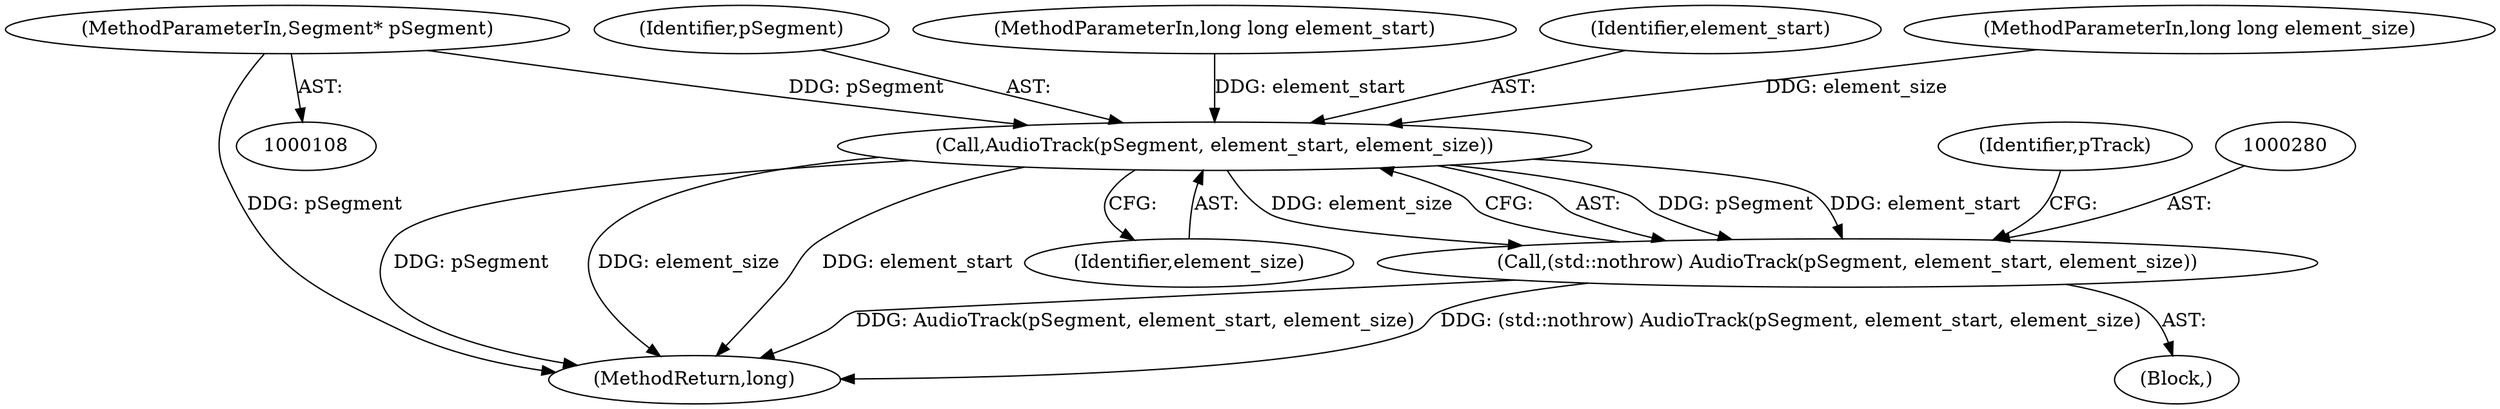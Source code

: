 digraph "0_Android_cc274e2abe8b2a6698a5c47d8aa4bb45f1f9538d_42@pointer" {
"1000109" [label="(MethodParameterIn,Segment* pSegment)"];
"1000281" [label="(Call,AudioTrack(pSegment, element_start, element_size))"];
"1000279" [label="(Call,(std::nothrow) AudioTrack(pSegment, element_start, element_size))"];
"1000281" [label="(Call,AudioTrack(pSegment, element_start, element_size))"];
"1000282" [label="(Identifier,pSegment)"];
"1000279" [label="(Call,(std::nothrow) AudioTrack(pSegment, element_start, element_size))"];
"1000287" [label="(Identifier,pTrack)"];
"1000111" [label="(MethodParameterIn,long long element_start)"];
"1000109" [label="(MethodParameterIn,Segment* pSegment)"];
"1000283" [label="(Identifier,element_start)"];
"1000326" [label="(MethodReturn,long)"];
"1000114" [label="(Block,)"];
"1000284" [label="(Identifier,element_size)"];
"1000112" [label="(MethodParameterIn,long long element_size)"];
"1000109" -> "1000108"  [label="AST: "];
"1000109" -> "1000326"  [label="DDG: pSegment"];
"1000109" -> "1000281"  [label="DDG: pSegment"];
"1000281" -> "1000279"  [label="AST: "];
"1000281" -> "1000284"  [label="CFG: "];
"1000282" -> "1000281"  [label="AST: "];
"1000283" -> "1000281"  [label="AST: "];
"1000284" -> "1000281"  [label="AST: "];
"1000279" -> "1000281"  [label="CFG: "];
"1000281" -> "1000326"  [label="DDG: pSegment"];
"1000281" -> "1000326"  [label="DDG: element_size"];
"1000281" -> "1000326"  [label="DDG: element_start"];
"1000281" -> "1000279"  [label="DDG: pSegment"];
"1000281" -> "1000279"  [label="DDG: element_start"];
"1000281" -> "1000279"  [label="DDG: element_size"];
"1000111" -> "1000281"  [label="DDG: element_start"];
"1000112" -> "1000281"  [label="DDG: element_size"];
"1000279" -> "1000114"  [label="AST: "];
"1000280" -> "1000279"  [label="AST: "];
"1000287" -> "1000279"  [label="CFG: "];
"1000279" -> "1000326"  [label="DDG: AudioTrack(pSegment, element_start, element_size)"];
"1000279" -> "1000326"  [label="DDG: (std::nothrow) AudioTrack(pSegment, element_start, element_size)"];
}
